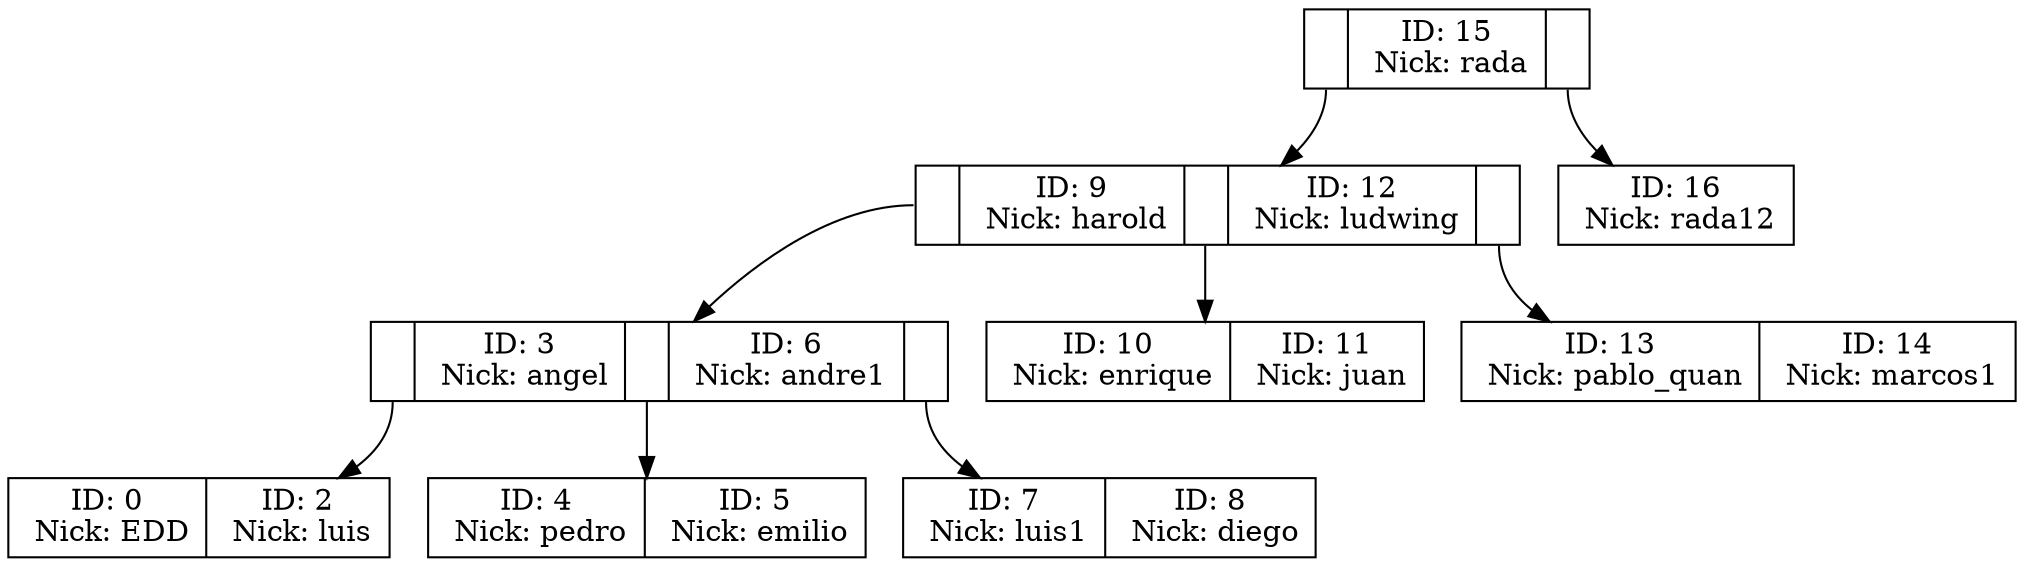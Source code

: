 digraph G {
node[shape=record]
		//Agregar Nodos Rama
R0x12c2043e0[label="<C1>|ID: 15\n Nick: rada|<C2>"];
R0x12c204360[label="<C1>|ID: 9\n Nick: harold|<C2>|ID: 12\n Nick: ludwing|<C3>"];
R0x12af05ae0[label="<C1>|ID: 3\n Nick: angel|<C2>|ID: 6\n Nick: andre1|<C3>"];
R0x12af05700[label="ID: 0\n Nick: EDD|ID: 2\n Nick: luis"];
R0x12af058a0[label="ID: 4\n Nick: pedro|ID: 5\n Nick: emilio"];
R0x12af05a20[label="ID: 7\n Nick: luis1|ID: 8\n Nick: diego"];
R0x12c204120[label="ID: 10\n Nick: enrique|ID: 11\n Nick: juan"];
R0x12c2042a0[label="ID: 13\n Nick: pablo_quan|ID: 14\n Nick: marcos1"];
R0x12c204420[label="ID: 16\n Nick: rada12"];
		//Agregar conexiones
R0x12c2043e0:C1->R0x12c204360;
R0x12c204360:C1->R0x12af05ae0;
R0x12af05ae0:C1->R0x12af05700;
R0x12af05ae0:C2->R0x12af058a0;
R0x12af05ae0:C3->R0x12af05a20;
R0x12c204360:C2->R0x12c204120;
R0x12c204360:C3->R0x12c2042a0;
R0x12c2043e0:C2->R0x12c204420;
}